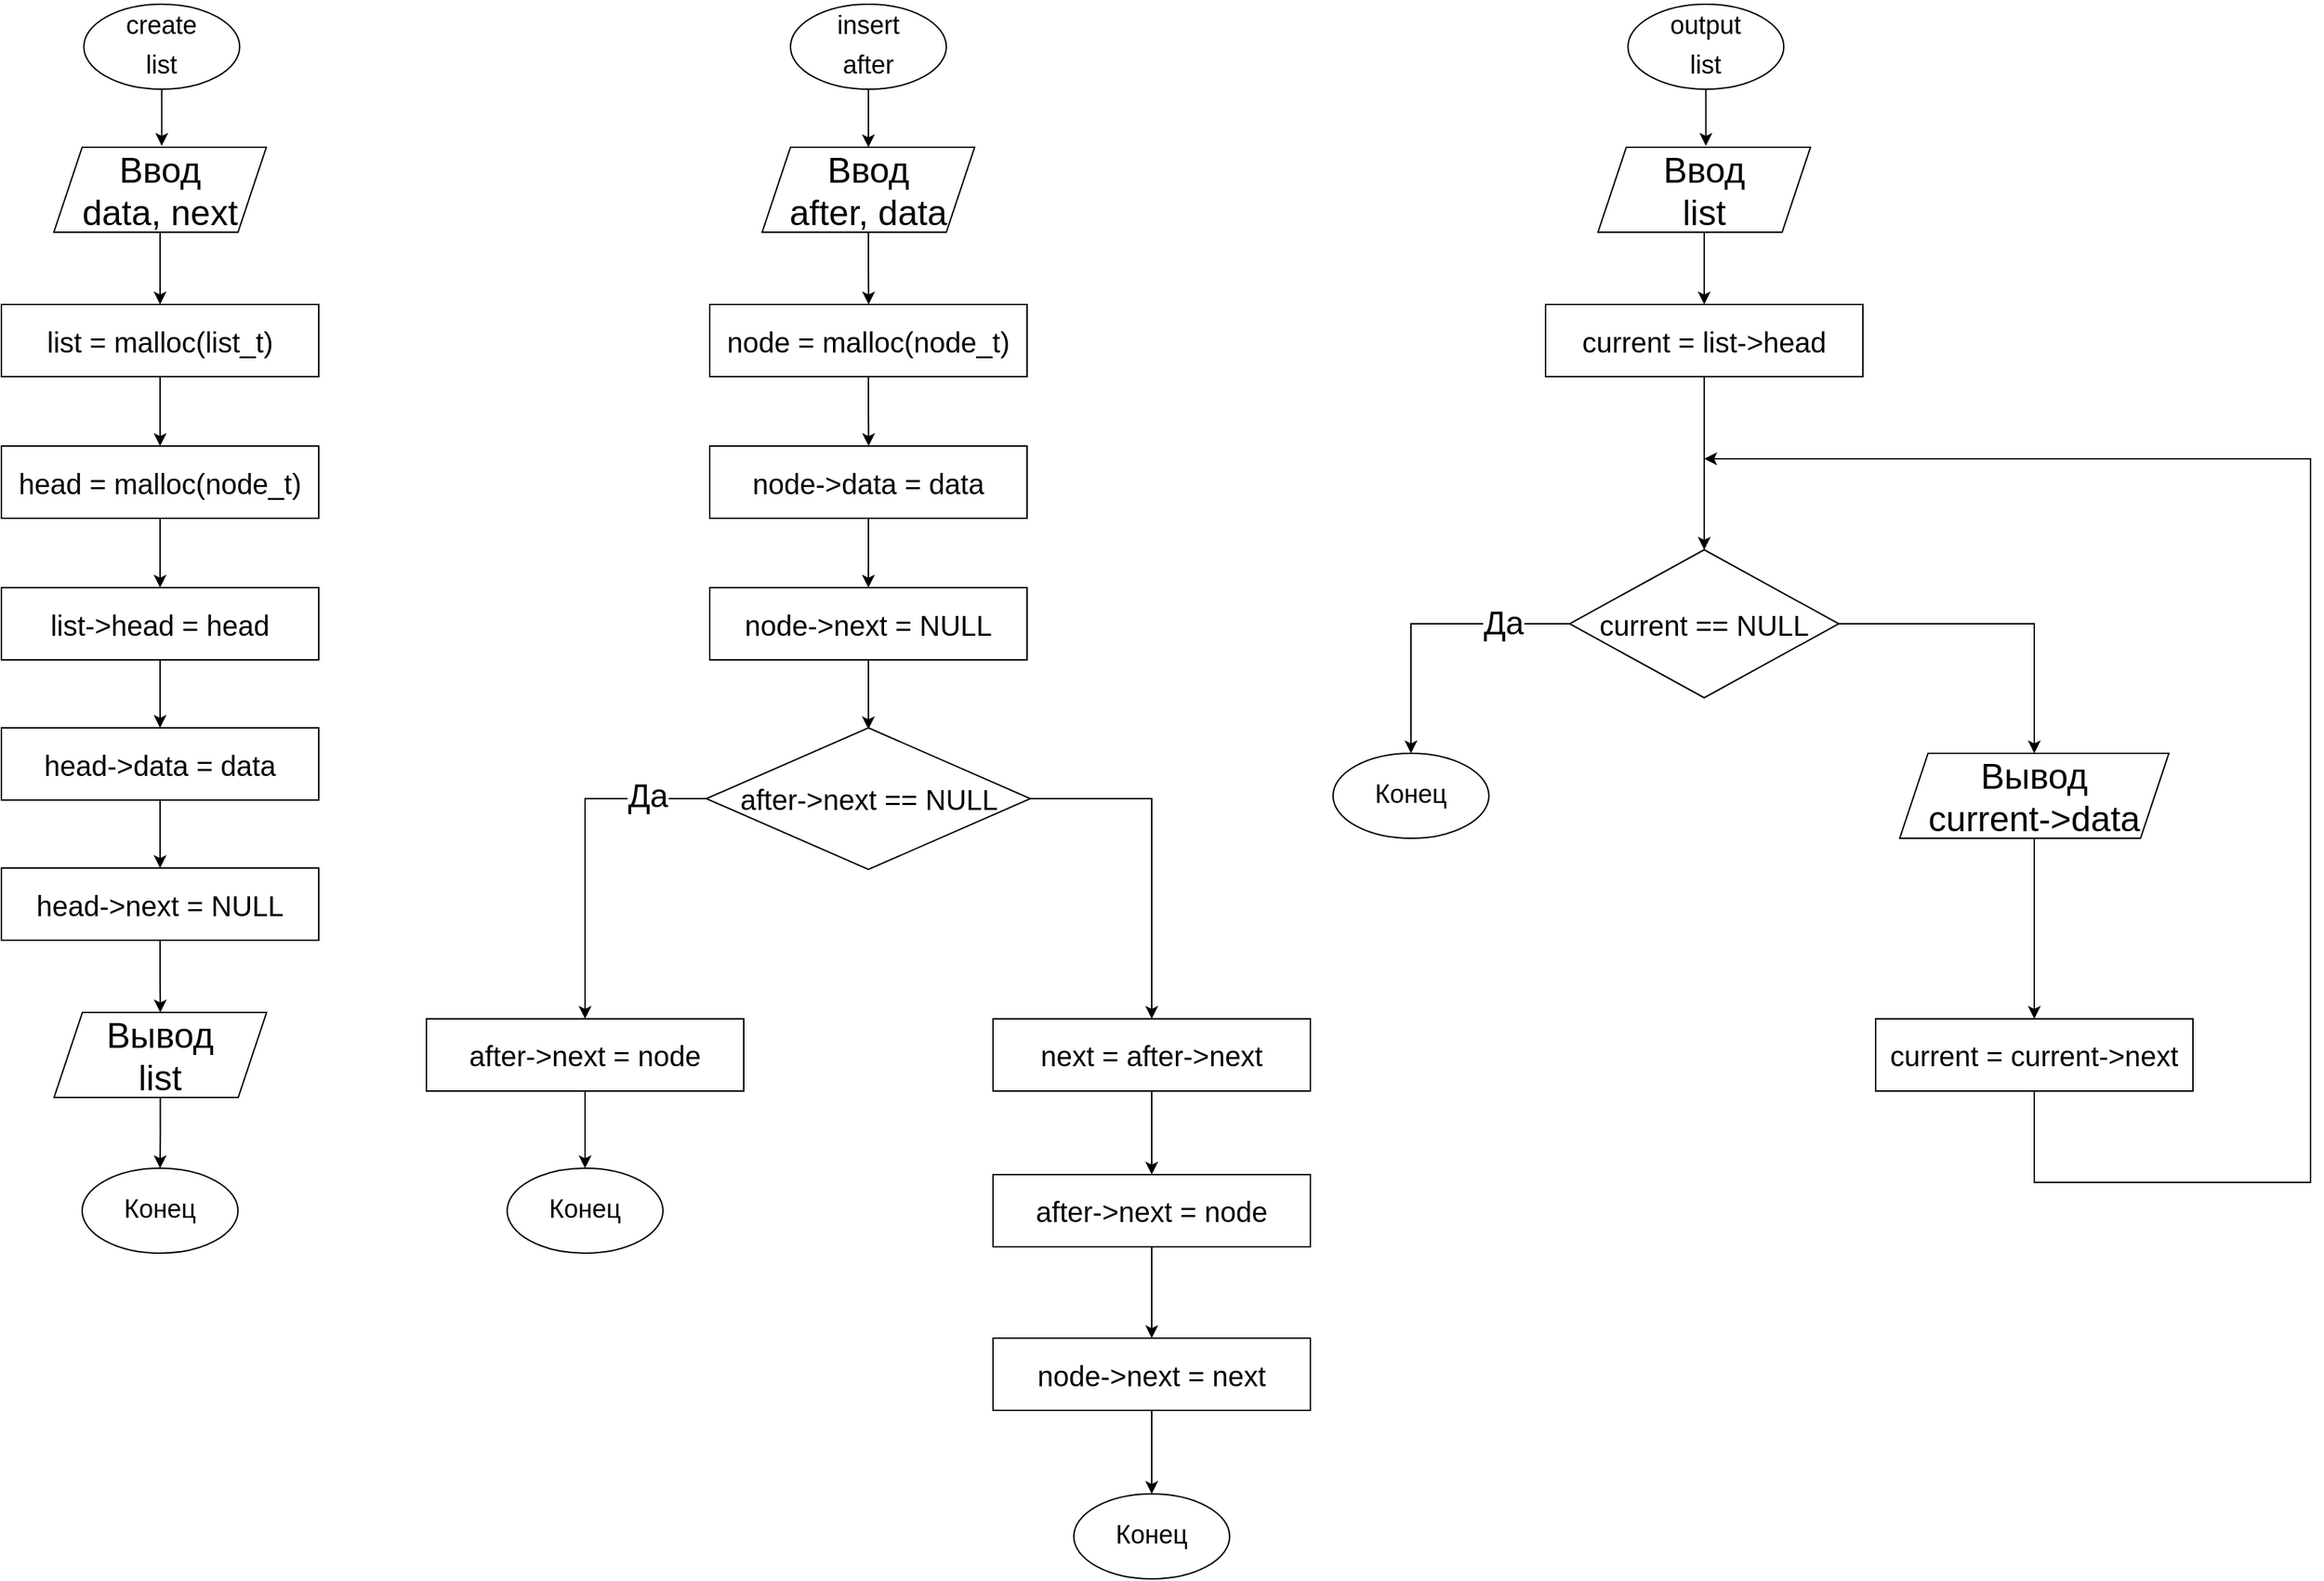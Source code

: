 <mxfile version="22.1.11" type="github">
  <diagram id="C5RBs43oDa-KdzZeNtuy" name="Page-1">
    <mxGraphModel dx="1696" dy="2622" grid="1" gridSize="10" guides="1" tooltips="1" connect="1" arrows="1" fold="1" page="1" pageScale="1" pageWidth="827" pageHeight="1169" math="0" shadow="0">
      <root>
        <mxCell id="WIyWlLk6GJQsqaUBKTNV-0" />
        <mxCell id="WIyWlLk6GJQsqaUBKTNV-1" parent="WIyWlLk6GJQsqaUBKTNV-0" />
        <mxCell id="WRFq4QSxpUMBXCPQDYhr-0" value="" style="edgeStyle=orthogonalEdgeStyle;rounded=0;orthogonalLoop=1;jettySize=auto;html=1;" edge="1" parent="WIyWlLk6GJQsqaUBKTNV-1" source="WRFq4QSxpUMBXCPQDYhr-1">
          <mxGeometry relative="1" as="geometry">
            <mxPoint x="1203.18" y="-382" as="targetPoint" />
          </mxGeometry>
        </mxCell>
        <mxCell id="WRFq4QSxpUMBXCPQDYhr-1" value="&lt;p style=&quot;line-height: 110%;&quot;&gt;&lt;span style=&quot;font-size: 18px;&quot;&gt;create&lt;/span&gt;&lt;/p&gt;&lt;p style=&quot;line-height: 110%;&quot;&gt;&lt;span style=&quot;font-size: 18px;&quot;&gt;list&lt;/span&gt;&lt;/p&gt;" style="ellipse;whiteSpace=wrap;html=1;" vertex="1" parent="WIyWlLk6GJQsqaUBKTNV-1">
          <mxGeometry x="1148.18" y="-482" width="110" height="60" as="geometry" />
        </mxCell>
        <mxCell id="WRFq4QSxpUMBXCPQDYhr-3" style="edgeStyle=orthogonalEdgeStyle;rounded=0;orthogonalLoop=1;jettySize=auto;html=1;exitX=0.5;exitY=1;exitDx=0;exitDy=0;entryX=0.5;entryY=0;entryDx=0;entryDy=0;" edge="1" parent="WIyWlLk6GJQsqaUBKTNV-1" source="WRFq4QSxpUMBXCPQDYhr-2" target="WRFq4QSxpUMBXCPQDYhr-4">
          <mxGeometry relative="1" as="geometry">
            <mxPoint x="1202.18" y="-270" as="targetPoint" />
          </mxGeometry>
        </mxCell>
        <mxCell id="WRFq4QSxpUMBXCPQDYhr-2" value="&lt;span style=&quot;font-size: 25px;&quot;&gt;Ввод&lt;br&gt;data, next&lt;br&gt;&lt;/span&gt;" style="shape=parallelogram;perimeter=parallelogramPerimeter;whiteSpace=wrap;html=1;fixedSize=1;" vertex="1" parent="WIyWlLk6GJQsqaUBKTNV-1">
          <mxGeometry x="1127" y="-381" width="150" height="60" as="geometry" />
        </mxCell>
        <mxCell id="WRFq4QSxpUMBXCPQDYhr-5" style="edgeStyle=orthogonalEdgeStyle;rounded=0;orthogonalLoop=1;jettySize=auto;html=1;exitX=0.5;exitY=1;exitDx=0;exitDy=0;entryX=0.5;entryY=0;entryDx=0;entryDy=0;" edge="1" parent="WIyWlLk6GJQsqaUBKTNV-1" source="WRFq4QSxpUMBXCPQDYhr-4" target="WRFq4QSxpUMBXCPQDYhr-6">
          <mxGeometry relative="1" as="geometry">
            <mxPoint x="1201.68" y="-180" as="targetPoint" />
          </mxGeometry>
        </mxCell>
        <mxCell id="WRFq4QSxpUMBXCPQDYhr-4" value="list = malloc(list_t)" style="rounded=0;whiteSpace=wrap;html=1;fontSize=20;" vertex="1" parent="WIyWlLk6GJQsqaUBKTNV-1">
          <mxGeometry x="1090" y="-270" width="224" height="51" as="geometry" />
        </mxCell>
        <mxCell id="WRFq4QSxpUMBXCPQDYhr-6" value="head = malloc(node_t)" style="rounded=0;whiteSpace=wrap;html=1;fontSize=20;" vertex="1" parent="WIyWlLk6GJQsqaUBKTNV-1">
          <mxGeometry x="1090" y="-170" width="224" height="51" as="geometry" />
        </mxCell>
        <mxCell id="WRFq4QSxpUMBXCPQDYhr-7" style="edgeStyle=orthogonalEdgeStyle;rounded=0;orthogonalLoop=1;jettySize=auto;html=1;exitX=0.5;exitY=1;exitDx=0;exitDy=0;entryX=0.5;entryY=0;entryDx=0;entryDy=0;" edge="1" parent="WIyWlLk6GJQsqaUBKTNV-1" target="WRFq4QSxpUMBXCPQDYhr-8" source="WRFq4QSxpUMBXCPQDYhr-6">
          <mxGeometry relative="1" as="geometry">
            <mxPoint x="1201.68" y="-80" as="targetPoint" />
            <mxPoint x="1202.18" y="-119" as="sourcePoint" />
          </mxGeometry>
        </mxCell>
        <mxCell id="WRFq4QSxpUMBXCPQDYhr-8" value="list-&amp;gt;head = head" style="rounded=0;whiteSpace=wrap;html=1;fontSize=20;" vertex="1" parent="WIyWlLk6GJQsqaUBKTNV-1">
          <mxGeometry x="1090" y="-70" width="224" height="51" as="geometry" />
        </mxCell>
        <mxCell id="WRFq4QSxpUMBXCPQDYhr-9" style="edgeStyle=orthogonalEdgeStyle;rounded=0;orthogonalLoop=1;jettySize=auto;html=1;entryX=0.5;entryY=0;entryDx=0;entryDy=0;exitX=0.5;exitY=1;exitDx=0;exitDy=0;" edge="1" parent="WIyWlLk6GJQsqaUBKTNV-1" target="WRFq4QSxpUMBXCPQDYhr-10" source="WRFq4QSxpUMBXCPQDYhr-8">
          <mxGeometry relative="1" as="geometry">
            <mxPoint x="1201.68" y="19" as="targetPoint" />
            <mxPoint x="1203.18" y="-20" as="sourcePoint" />
          </mxGeometry>
        </mxCell>
        <mxCell id="WRFq4QSxpUMBXCPQDYhr-10" value="head-&amp;gt;data = data" style="rounded=0;whiteSpace=wrap;html=1;fontSize=20;" vertex="1" parent="WIyWlLk6GJQsqaUBKTNV-1">
          <mxGeometry x="1090" y="29" width="224" height="51" as="geometry" />
        </mxCell>
        <mxCell id="WRFq4QSxpUMBXCPQDYhr-11" style="edgeStyle=orthogonalEdgeStyle;rounded=0;orthogonalLoop=1;jettySize=auto;html=1;entryX=0.5;entryY=0;entryDx=0;entryDy=0;exitX=0.5;exitY=1;exitDx=0;exitDy=0;" edge="1" parent="WIyWlLk6GJQsqaUBKTNV-1" target="WRFq4QSxpUMBXCPQDYhr-12" source="WRFq4QSxpUMBXCPQDYhr-10">
          <mxGeometry relative="1" as="geometry">
            <mxPoint x="1201.68" y="118" as="targetPoint" />
            <mxPoint x="1203.18" y="80" as="sourcePoint" />
          </mxGeometry>
        </mxCell>
        <mxCell id="WRFq4QSxpUMBXCPQDYhr-13" style="edgeStyle=orthogonalEdgeStyle;rounded=0;orthogonalLoop=1;jettySize=auto;html=1;exitX=0.5;exitY=1;exitDx=0;exitDy=0;entryX=0.5;entryY=0;entryDx=0;entryDy=0;" edge="1" parent="WIyWlLk6GJQsqaUBKTNV-1" source="WRFq4QSxpUMBXCPQDYhr-12" target="WRFq4QSxpUMBXCPQDYhr-14">
          <mxGeometry relative="1" as="geometry">
            <mxPoint x="1201.68" y="230" as="targetPoint" />
          </mxGeometry>
        </mxCell>
        <mxCell id="WRFq4QSxpUMBXCPQDYhr-12" value="head-&amp;gt;next = NULL" style="rounded=0;whiteSpace=wrap;html=1;fontSize=20;" vertex="1" parent="WIyWlLk6GJQsqaUBKTNV-1">
          <mxGeometry x="1090" y="128" width="224" height="51" as="geometry" />
        </mxCell>
        <mxCell id="WRFq4QSxpUMBXCPQDYhr-14" value="&lt;span style=&quot;font-size: 25px;&quot;&gt;Вывод&lt;br&gt;list&lt;br&gt;&lt;/span&gt;" style="shape=parallelogram;perimeter=parallelogramPerimeter;whiteSpace=wrap;html=1;fixedSize=1;" vertex="1" parent="WIyWlLk6GJQsqaUBKTNV-1">
          <mxGeometry x="1127.18" y="230" width="150" height="60" as="geometry" />
        </mxCell>
        <mxCell id="WRFq4QSxpUMBXCPQDYhr-15" style="edgeStyle=orthogonalEdgeStyle;rounded=0;orthogonalLoop=1;jettySize=auto;html=1;exitX=0.5;exitY=1;exitDx=0;exitDy=0;entryX=0.5;entryY=0;entryDx=0;entryDy=0;" edge="1" parent="WIyWlLk6GJQsqaUBKTNV-1" target="WRFq4QSxpUMBXCPQDYhr-16" source="WRFq4QSxpUMBXCPQDYhr-14">
          <mxGeometry relative="1" as="geometry">
            <mxPoint x="1202" y="310" as="sourcePoint" />
          </mxGeometry>
        </mxCell>
        <mxCell id="WRFq4QSxpUMBXCPQDYhr-16" value="&lt;p style=&quot;line-height: 110%;&quot;&gt;&lt;span style=&quot;font-size: 18px;&quot;&gt;Конец&lt;/span&gt;&lt;/p&gt;" style="ellipse;whiteSpace=wrap;html=1;" vertex="1" parent="WIyWlLk6GJQsqaUBKTNV-1">
          <mxGeometry x="1147" y="340" width="110" height="60" as="geometry" />
        </mxCell>
        <mxCell id="WRFq4QSxpUMBXCPQDYhr-17" value="&lt;p style=&quot;line-height: 110%;&quot;&gt;&lt;span style=&quot;font-size: 18px;&quot;&gt;insert&lt;/span&gt;&lt;/p&gt;&lt;p style=&quot;line-height: 110%;&quot;&gt;&lt;span style=&quot;font-size: 18px;&quot;&gt;after&lt;/span&gt;&lt;/p&gt;" style="ellipse;whiteSpace=wrap;html=1;" vertex="1" parent="WIyWlLk6GJQsqaUBKTNV-1">
          <mxGeometry x="1647" y="-482" width="110" height="60" as="geometry" />
        </mxCell>
        <mxCell id="WRFq4QSxpUMBXCPQDYhr-18" value="" style="edgeStyle=orthogonalEdgeStyle;rounded=0;orthogonalLoop=1;jettySize=auto;html=1;entryX=0.5;entryY=0;entryDx=0;entryDy=0;exitX=0.5;exitY=1;exitDx=0;exitDy=0;" edge="1" parent="WIyWlLk6GJQsqaUBKTNV-1" source="WRFq4QSxpUMBXCPQDYhr-17" target="WRFq4QSxpUMBXCPQDYhr-20">
          <mxGeometry relative="1" as="geometry">
            <mxPoint x="1703.18" y="-382" as="targetPoint" />
            <mxPoint x="1703.18" y="-422" as="sourcePoint" />
          </mxGeometry>
        </mxCell>
        <mxCell id="WRFq4QSxpUMBXCPQDYhr-19" style="edgeStyle=orthogonalEdgeStyle;rounded=0;orthogonalLoop=1;jettySize=auto;html=1;exitX=0.5;exitY=1;exitDx=0;exitDy=0;entryX=0.5;entryY=0;entryDx=0;entryDy=0;" edge="1" parent="WIyWlLk6GJQsqaUBKTNV-1" source="WRFq4QSxpUMBXCPQDYhr-20">
          <mxGeometry relative="1" as="geometry">
            <mxPoint x="1702.18" y="-270" as="targetPoint" />
          </mxGeometry>
        </mxCell>
        <mxCell id="WRFq4QSxpUMBXCPQDYhr-20" value="&lt;span style=&quot;font-size: 25px;&quot;&gt;Ввод&lt;br&gt;after, data&lt;br&gt;&lt;/span&gt;" style="shape=parallelogram;perimeter=parallelogramPerimeter;whiteSpace=wrap;html=1;fixedSize=1;" vertex="1" parent="WIyWlLk6GJQsqaUBKTNV-1">
          <mxGeometry x="1627" y="-381" width="150" height="60" as="geometry" />
        </mxCell>
        <mxCell id="WRFq4QSxpUMBXCPQDYhr-21" value="node = malloc(node_t)" style="rounded=0;whiteSpace=wrap;html=1;fontSize=20;" vertex="1" parent="WIyWlLk6GJQsqaUBKTNV-1">
          <mxGeometry x="1590" y="-270" width="224" height="51" as="geometry" />
        </mxCell>
        <mxCell id="WRFq4QSxpUMBXCPQDYhr-22" style="edgeStyle=orthogonalEdgeStyle;rounded=0;orthogonalLoop=1;jettySize=auto;html=1;exitX=0.5;exitY=1;exitDx=0;exitDy=0;entryX=0.5;entryY=0;entryDx=0;entryDy=0;" edge="1" parent="WIyWlLk6GJQsqaUBKTNV-1" source="WRFq4QSxpUMBXCPQDYhr-21">
          <mxGeometry relative="1" as="geometry">
            <mxPoint x="1702.18" y="-170" as="targetPoint" />
            <mxPoint x="1702" y="-221" as="sourcePoint" />
          </mxGeometry>
        </mxCell>
        <mxCell id="WRFq4QSxpUMBXCPQDYhr-23" value="node-&amp;gt;data = data" style="rounded=0;whiteSpace=wrap;html=1;fontSize=20;" vertex="1" parent="WIyWlLk6GJQsqaUBKTNV-1">
          <mxGeometry x="1590" y="-170" width="224" height="51" as="geometry" />
        </mxCell>
        <mxCell id="WRFq4QSxpUMBXCPQDYhr-24" style="edgeStyle=orthogonalEdgeStyle;rounded=0;orthogonalLoop=1;jettySize=auto;html=1;exitX=0.5;exitY=1;exitDx=0;exitDy=0;entryX=0.5;entryY=0;entryDx=0;entryDy=0;" edge="1" parent="WIyWlLk6GJQsqaUBKTNV-1" source="WRFq4QSxpUMBXCPQDYhr-23" target="WRFq4QSxpUMBXCPQDYhr-25">
          <mxGeometry relative="1" as="geometry">
            <mxPoint x="1712.18" y="-22" as="targetPoint" />
            <mxPoint x="1712" y="-71" as="sourcePoint" />
          </mxGeometry>
        </mxCell>
        <mxCell id="WRFq4QSxpUMBXCPQDYhr-35" style="edgeStyle=orthogonalEdgeStyle;rounded=0;orthogonalLoop=1;jettySize=auto;html=1;exitX=0.5;exitY=1;exitDx=0;exitDy=0;" edge="1" parent="WIyWlLk6GJQsqaUBKTNV-1" source="WRFq4QSxpUMBXCPQDYhr-25">
          <mxGeometry relative="1" as="geometry">
            <mxPoint x="1702" y="30" as="targetPoint" />
          </mxGeometry>
        </mxCell>
        <mxCell id="WRFq4QSxpUMBXCPQDYhr-25" value="node-&amp;gt;next = NULL" style="rounded=0;whiteSpace=wrap;html=1;fontSize=20;" vertex="1" parent="WIyWlLk6GJQsqaUBKTNV-1">
          <mxGeometry x="1590" y="-70" width="224" height="51" as="geometry" />
        </mxCell>
        <mxCell id="WRFq4QSxpUMBXCPQDYhr-40" style="edgeStyle=orthogonalEdgeStyle;rounded=0;orthogonalLoop=1;jettySize=auto;html=1;exitX=0;exitY=0.5;exitDx=0;exitDy=0;entryX=0.5;entryY=0;entryDx=0;entryDy=0;" edge="1" parent="WIyWlLk6GJQsqaUBKTNV-1" source="WRFq4QSxpUMBXCPQDYhr-36" target="WRFq4QSxpUMBXCPQDYhr-41">
          <mxGeometry relative="1" as="geometry">
            <mxPoint x="1500" y="250" as="targetPoint" />
          </mxGeometry>
        </mxCell>
        <mxCell id="WRFq4QSxpUMBXCPQDYhr-46" style="edgeStyle=orthogonalEdgeStyle;rounded=0;orthogonalLoop=1;jettySize=auto;html=1;exitX=1;exitY=0.5;exitDx=0;exitDy=0;entryX=0.5;entryY=0;entryDx=0;entryDy=0;" edge="1" parent="WIyWlLk6GJQsqaUBKTNV-1" source="WRFq4QSxpUMBXCPQDYhr-36" target="WRFq4QSxpUMBXCPQDYhr-48">
          <mxGeometry relative="1" as="geometry">
            <mxPoint x="1910" y="220" as="targetPoint" />
          </mxGeometry>
        </mxCell>
        <mxCell id="WRFq4QSxpUMBXCPQDYhr-36" value="&lt;span style=&quot;font-size: 20px;&quot;&gt;after-&amp;gt;next == NULL&lt;/span&gt;" style="rhombus;whiteSpace=wrap;html=1;" vertex="1" parent="WIyWlLk6GJQsqaUBKTNV-1">
          <mxGeometry x="1587.65" y="29" width="228.7" height="100" as="geometry" />
        </mxCell>
        <mxCell id="WRFq4QSxpUMBXCPQDYhr-39" value="&lt;font style=&quot;font-size: 23px;&quot;&gt;Да&lt;/font&gt;" style="edgeLabel;html=1;align=center;verticalAlign=middle;resizable=0;points=[];" vertex="1" connectable="0" parent="WIyWlLk6GJQsqaUBKTNV-1">
          <mxGeometry x="1546.001" y="77.0" as="geometry" />
        </mxCell>
        <mxCell id="WRFq4QSxpUMBXCPQDYhr-42" style="edgeStyle=orthogonalEdgeStyle;rounded=0;orthogonalLoop=1;jettySize=auto;html=1;exitX=0.5;exitY=1;exitDx=0;exitDy=0;entryX=0.5;entryY=0;entryDx=0;entryDy=0;" edge="1" parent="WIyWlLk6GJQsqaUBKTNV-1" source="WRFq4QSxpUMBXCPQDYhr-41" target="WRFq4QSxpUMBXCPQDYhr-43">
          <mxGeometry relative="1" as="geometry">
            <mxPoint x="1502" y="350" as="targetPoint" />
          </mxGeometry>
        </mxCell>
        <mxCell id="WRFq4QSxpUMBXCPQDYhr-41" value="after-&amp;gt;next = node" style="rounded=0;whiteSpace=wrap;html=1;fontSize=20;" vertex="1" parent="WIyWlLk6GJQsqaUBKTNV-1">
          <mxGeometry x="1390" y="234.5" width="224" height="51" as="geometry" />
        </mxCell>
        <mxCell id="WRFq4QSxpUMBXCPQDYhr-43" value="&lt;p style=&quot;line-height: 110%;&quot;&gt;&lt;span style=&quot;font-size: 18px;&quot;&gt;Конец&lt;/span&gt;&lt;/p&gt;" style="ellipse;whiteSpace=wrap;html=1;" vertex="1" parent="WIyWlLk6GJQsqaUBKTNV-1">
          <mxGeometry x="1447" y="340" width="110" height="60" as="geometry" />
        </mxCell>
        <mxCell id="WRFq4QSxpUMBXCPQDYhr-50" style="edgeStyle=orthogonalEdgeStyle;rounded=0;orthogonalLoop=1;jettySize=auto;html=1;exitX=0.5;exitY=1;exitDx=0;exitDy=0;entryX=0.5;entryY=0;entryDx=0;entryDy=0;" edge="1" parent="WIyWlLk6GJQsqaUBKTNV-1" source="WRFq4QSxpUMBXCPQDYhr-48" target="WRFq4QSxpUMBXCPQDYhr-49">
          <mxGeometry relative="1" as="geometry" />
        </mxCell>
        <mxCell id="WRFq4QSxpUMBXCPQDYhr-48" value="next = after-&amp;gt;next" style="rounded=0;whiteSpace=wrap;html=1;fontSize=20;" vertex="1" parent="WIyWlLk6GJQsqaUBKTNV-1">
          <mxGeometry x="1790" y="234.5" width="224" height="51" as="geometry" />
        </mxCell>
        <mxCell id="WRFq4QSxpUMBXCPQDYhr-51" style="edgeStyle=orthogonalEdgeStyle;rounded=0;orthogonalLoop=1;jettySize=auto;html=1;exitX=0.5;exitY=1;exitDx=0;exitDy=0;entryX=0.5;entryY=0;entryDx=0;entryDy=0;" edge="1" parent="WIyWlLk6GJQsqaUBKTNV-1" source="WRFq4QSxpUMBXCPQDYhr-49" target="WRFq4QSxpUMBXCPQDYhr-52">
          <mxGeometry relative="1" as="geometry">
            <mxPoint x="1902.4" y="450" as="targetPoint" />
          </mxGeometry>
        </mxCell>
        <mxCell id="WRFq4QSxpUMBXCPQDYhr-49" value="after-&amp;gt;next = node" style="rounded=0;whiteSpace=wrap;html=1;fontSize=20;" vertex="1" parent="WIyWlLk6GJQsqaUBKTNV-1">
          <mxGeometry x="1790" y="344.5" width="224" height="51" as="geometry" />
        </mxCell>
        <mxCell id="WRFq4QSxpUMBXCPQDYhr-52" value="node-&amp;gt;next = next" style="rounded=0;whiteSpace=wrap;html=1;fontSize=20;" vertex="1" parent="WIyWlLk6GJQsqaUBKTNV-1">
          <mxGeometry x="1790" y="460" width="224" height="51" as="geometry" />
        </mxCell>
        <mxCell id="WRFq4QSxpUMBXCPQDYhr-53" style="edgeStyle=orthogonalEdgeStyle;rounded=0;orthogonalLoop=1;jettySize=auto;html=1;exitX=0.5;exitY=1;exitDx=0;exitDy=0;entryX=0.5;entryY=0;entryDx=0;entryDy=0;" edge="1" parent="WIyWlLk6GJQsqaUBKTNV-1" target="WRFq4QSxpUMBXCPQDYhr-54" source="WRFq4QSxpUMBXCPQDYhr-52">
          <mxGeometry relative="1" as="geometry">
            <mxPoint x="1895" y="614" as="targetPoint" />
            <mxPoint x="1895" y="550" as="sourcePoint" />
          </mxGeometry>
        </mxCell>
        <mxCell id="WRFq4QSxpUMBXCPQDYhr-54" value="&lt;p style=&quot;line-height: 110%;&quot;&gt;&lt;span style=&quot;font-size: 18px;&quot;&gt;Конец&lt;/span&gt;&lt;/p&gt;" style="ellipse;whiteSpace=wrap;html=1;" vertex="1" parent="WIyWlLk6GJQsqaUBKTNV-1">
          <mxGeometry x="1847" y="570" width="110" height="60" as="geometry" />
        </mxCell>
        <mxCell id="WRFq4QSxpUMBXCPQDYhr-55" value="" style="edgeStyle=orthogonalEdgeStyle;rounded=0;orthogonalLoop=1;jettySize=auto;html=1;" edge="1" parent="WIyWlLk6GJQsqaUBKTNV-1" source="WRFq4QSxpUMBXCPQDYhr-56">
          <mxGeometry relative="1" as="geometry">
            <mxPoint x="2293.18" y="-382" as="targetPoint" />
          </mxGeometry>
        </mxCell>
        <mxCell id="WRFq4QSxpUMBXCPQDYhr-56" value="&lt;p style=&quot;line-height: 110%;&quot;&gt;&lt;span style=&quot;font-size: 18px;&quot;&gt;output&lt;/span&gt;&lt;/p&gt;&lt;p style=&quot;line-height: 110%;&quot;&gt;&lt;span style=&quot;font-size: 18px;&quot;&gt;list&lt;/span&gt;&lt;/p&gt;" style="ellipse;whiteSpace=wrap;html=1;" vertex="1" parent="WIyWlLk6GJQsqaUBKTNV-1">
          <mxGeometry x="2238.18" y="-482" width="110" height="60" as="geometry" />
        </mxCell>
        <mxCell id="WRFq4QSxpUMBXCPQDYhr-57" style="edgeStyle=orthogonalEdgeStyle;rounded=0;orthogonalLoop=1;jettySize=auto;html=1;exitX=0.5;exitY=1;exitDx=0;exitDy=0;entryX=0.5;entryY=0;entryDx=0;entryDy=0;" edge="1" parent="WIyWlLk6GJQsqaUBKTNV-1" source="WRFq4QSxpUMBXCPQDYhr-58" target="WRFq4QSxpUMBXCPQDYhr-72">
          <mxGeometry relative="1" as="geometry">
            <mxPoint x="2292" y="-270" as="targetPoint" />
          </mxGeometry>
        </mxCell>
        <mxCell id="WRFq4QSxpUMBXCPQDYhr-58" value="&lt;span style=&quot;font-size: 25px;&quot;&gt;Ввод&lt;br&gt;list&lt;br&gt;&lt;/span&gt;" style="shape=parallelogram;perimeter=parallelogramPerimeter;whiteSpace=wrap;html=1;fixedSize=1;" vertex="1" parent="WIyWlLk6GJQsqaUBKTNV-1">
          <mxGeometry x="2217" y="-381" width="150" height="60" as="geometry" />
        </mxCell>
        <mxCell id="WRFq4QSxpUMBXCPQDYhr-73" style="edgeStyle=orthogonalEdgeStyle;rounded=0;orthogonalLoop=1;jettySize=auto;html=1;exitX=0.5;exitY=1;exitDx=0;exitDy=0;entryX=0.5;entryY=0;entryDx=0;entryDy=0;" edge="1" parent="WIyWlLk6GJQsqaUBKTNV-1" source="WRFq4QSxpUMBXCPQDYhr-72" target="WRFq4QSxpUMBXCPQDYhr-75">
          <mxGeometry relative="1" as="geometry">
            <mxPoint x="2291.765" y="-170" as="targetPoint" />
          </mxGeometry>
        </mxCell>
        <mxCell id="WRFq4QSxpUMBXCPQDYhr-72" value="current = list-&amp;gt;head" style="rounded=0;whiteSpace=wrap;html=1;fontSize=20;" vertex="1" parent="WIyWlLk6GJQsqaUBKTNV-1">
          <mxGeometry x="2180" y="-270" width="224" height="51" as="geometry" />
        </mxCell>
        <mxCell id="WRFq4QSxpUMBXCPQDYhr-81" style="edgeStyle=orthogonalEdgeStyle;rounded=0;orthogonalLoop=1;jettySize=auto;html=1;exitX=1;exitY=0.5;exitDx=0;exitDy=0;entryX=0.5;entryY=0;entryDx=0;entryDy=0;" edge="1" parent="WIyWlLk6GJQsqaUBKTNV-1" source="WRFq4QSxpUMBXCPQDYhr-75" target="WRFq4QSxpUMBXCPQDYhr-78">
          <mxGeometry relative="1" as="geometry" />
        </mxCell>
        <mxCell id="WRFq4QSxpUMBXCPQDYhr-75" value="&lt;span style=&quot;font-size: 20px;&quot;&gt;current == NULL&lt;/span&gt;" style="rhombus;whiteSpace=wrap;html=1;" vertex="1" parent="WIyWlLk6GJQsqaUBKTNV-1">
          <mxGeometry x="2197" y="-96.75" width="190" height="104.5" as="geometry" />
        </mxCell>
        <mxCell id="WRFq4QSxpUMBXCPQDYhr-84" style="edgeStyle=orthogonalEdgeStyle;rounded=0;orthogonalLoop=1;jettySize=auto;html=1;exitX=0.5;exitY=1;exitDx=0;exitDy=0;" edge="1" parent="WIyWlLk6GJQsqaUBKTNV-1" source="WRFq4QSxpUMBXCPQDYhr-86">
          <mxGeometry relative="1" as="geometry">
            <mxPoint x="2292" y="-161" as="targetPoint" />
            <mxPoint x="2587" y="203.5" as="sourcePoint" />
            <Array as="points">
              <mxPoint x="2525" y="350" />
              <mxPoint x="2720" y="350" />
              <mxPoint x="2720" y="-161" />
            </Array>
          </mxGeometry>
        </mxCell>
        <mxCell id="WRFq4QSxpUMBXCPQDYhr-87" style="edgeStyle=orthogonalEdgeStyle;rounded=0;orthogonalLoop=1;jettySize=auto;html=1;exitX=0.5;exitY=1;exitDx=0;exitDy=0;entryX=0.5;entryY=0;entryDx=0;entryDy=0;" edge="1" parent="WIyWlLk6GJQsqaUBKTNV-1" source="WRFq4QSxpUMBXCPQDYhr-78" target="WRFq4QSxpUMBXCPQDYhr-86">
          <mxGeometry relative="1" as="geometry" />
        </mxCell>
        <mxCell id="WRFq4QSxpUMBXCPQDYhr-78" value="&lt;span style=&quot;font-size: 25px;&quot;&gt;Вывод&lt;br&gt;current-&amp;gt;data&lt;br&gt;&lt;/span&gt;" style="shape=parallelogram;perimeter=parallelogramPerimeter;whiteSpace=wrap;html=1;fixedSize=1;" vertex="1" parent="WIyWlLk6GJQsqaUBKTNV-1">
          <mxGeometry x="2430" y="47" width="190" height="60" as="geometry" />
        </mxCell>
        <mxCell id="WRFq4QSxpUMBXCPQDYhr-86" value="current = current-&amp;gt;next" style="rounded=0;whiteSpace=wrap;html=1;fontSize=20;" vertex="1" parent="WIyWlLk6GJQsqaUBKTNV-1">
          <mxGeometry x="2413" y="234.5" width="224" height="51" as="geometry" />
        </mxCell>
        <mxCell id="WRFq4QSxpUMBXCPQDYhr-89" value="" style="edgeStyle=orthogonalEdgeStyle;rounded=0;orthogonalLoop=1;jettySize=auto;html=1;exitX=0;exitY=0.5;exitDx=0;exitDy=0;entryX=0.5;entryY=0;entryDx=0;entryDy=0;" edge="1" parent="WIyWlLk6GJQsqaUBKTNV-1" source="WRFq4QSxpUMBXCPQDYhr-75" target="WRFq4QSxpUMBXCPQDYhr-88">
          <mxGeometry relative="1" as="geometry">
            <mxPoint x="2100" y="120" as="targetPoint" />
            <mxPoint x="2197" y="-44" as="sourcePoint" />
          </mxGeometry>
        </mxCell>
        <mxCell id="WRFq4QSxpUMBXCPQDYhr-88" value="&lt;p style=&quot;line-height: 110%;&quot;&gt;&lt;span style=&quot;font-size: 18px;&quot;&gt;Конец&lt;/span&gt;&lt;/p&gt;" style="ellipse;whiteSpace=wrap;html=1;" vertex="1" parent="WIyWlLk6GJQsqaUBKTNV-1">
          <mxGeometry x="2030" y="47" width="110" height="60" as="geometry" />
        </mxCell>
        <mxCell id="WRFq4QSxpUMBXCPQDYhr-82" value="&lt;font style=&quot;font-size: 23px;&quot;&gt;Да&lt;/font&gt;" style="edgeLabel;html=1;align=center;verticalAlign=middle;resizable=0;points=[];" vertex="1" connectable="0" parent="WIyWlLk6GJQsqaUBKTNV-1">
          <mxGeometry x="2150.001" y="-45.5" as="geometry" />
        </mxCell>
      </root>
    </mxGraphModel>
  </diagram>
</mxfile>
